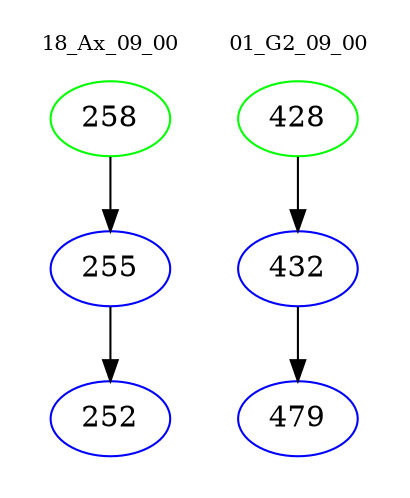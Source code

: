digraph{
subgraph cluster_0 {
color = white
label = "18_Ax_09_00";
fontsize=10;
T0_258 [label="258", color="green"]
T0_258 -> T0_255 [color="black"]
T0_255 [label="255", color="blue"]
T0_255 -> T0_252 [color="black"]
T0_252 [label="252", color="blue"]
}
subgraph cluster_1 {
color = white
label = "01_G2_09_00";
fontsize=10;
T1_428 [label="428", color="green"]
T1_428 -> T1_432 [color="black"]
T1_432 [label="432", color="blue"]
T1_432 -> T1_479 [color="black"]
T1_479 [label="479", color="blue"]
}
}

